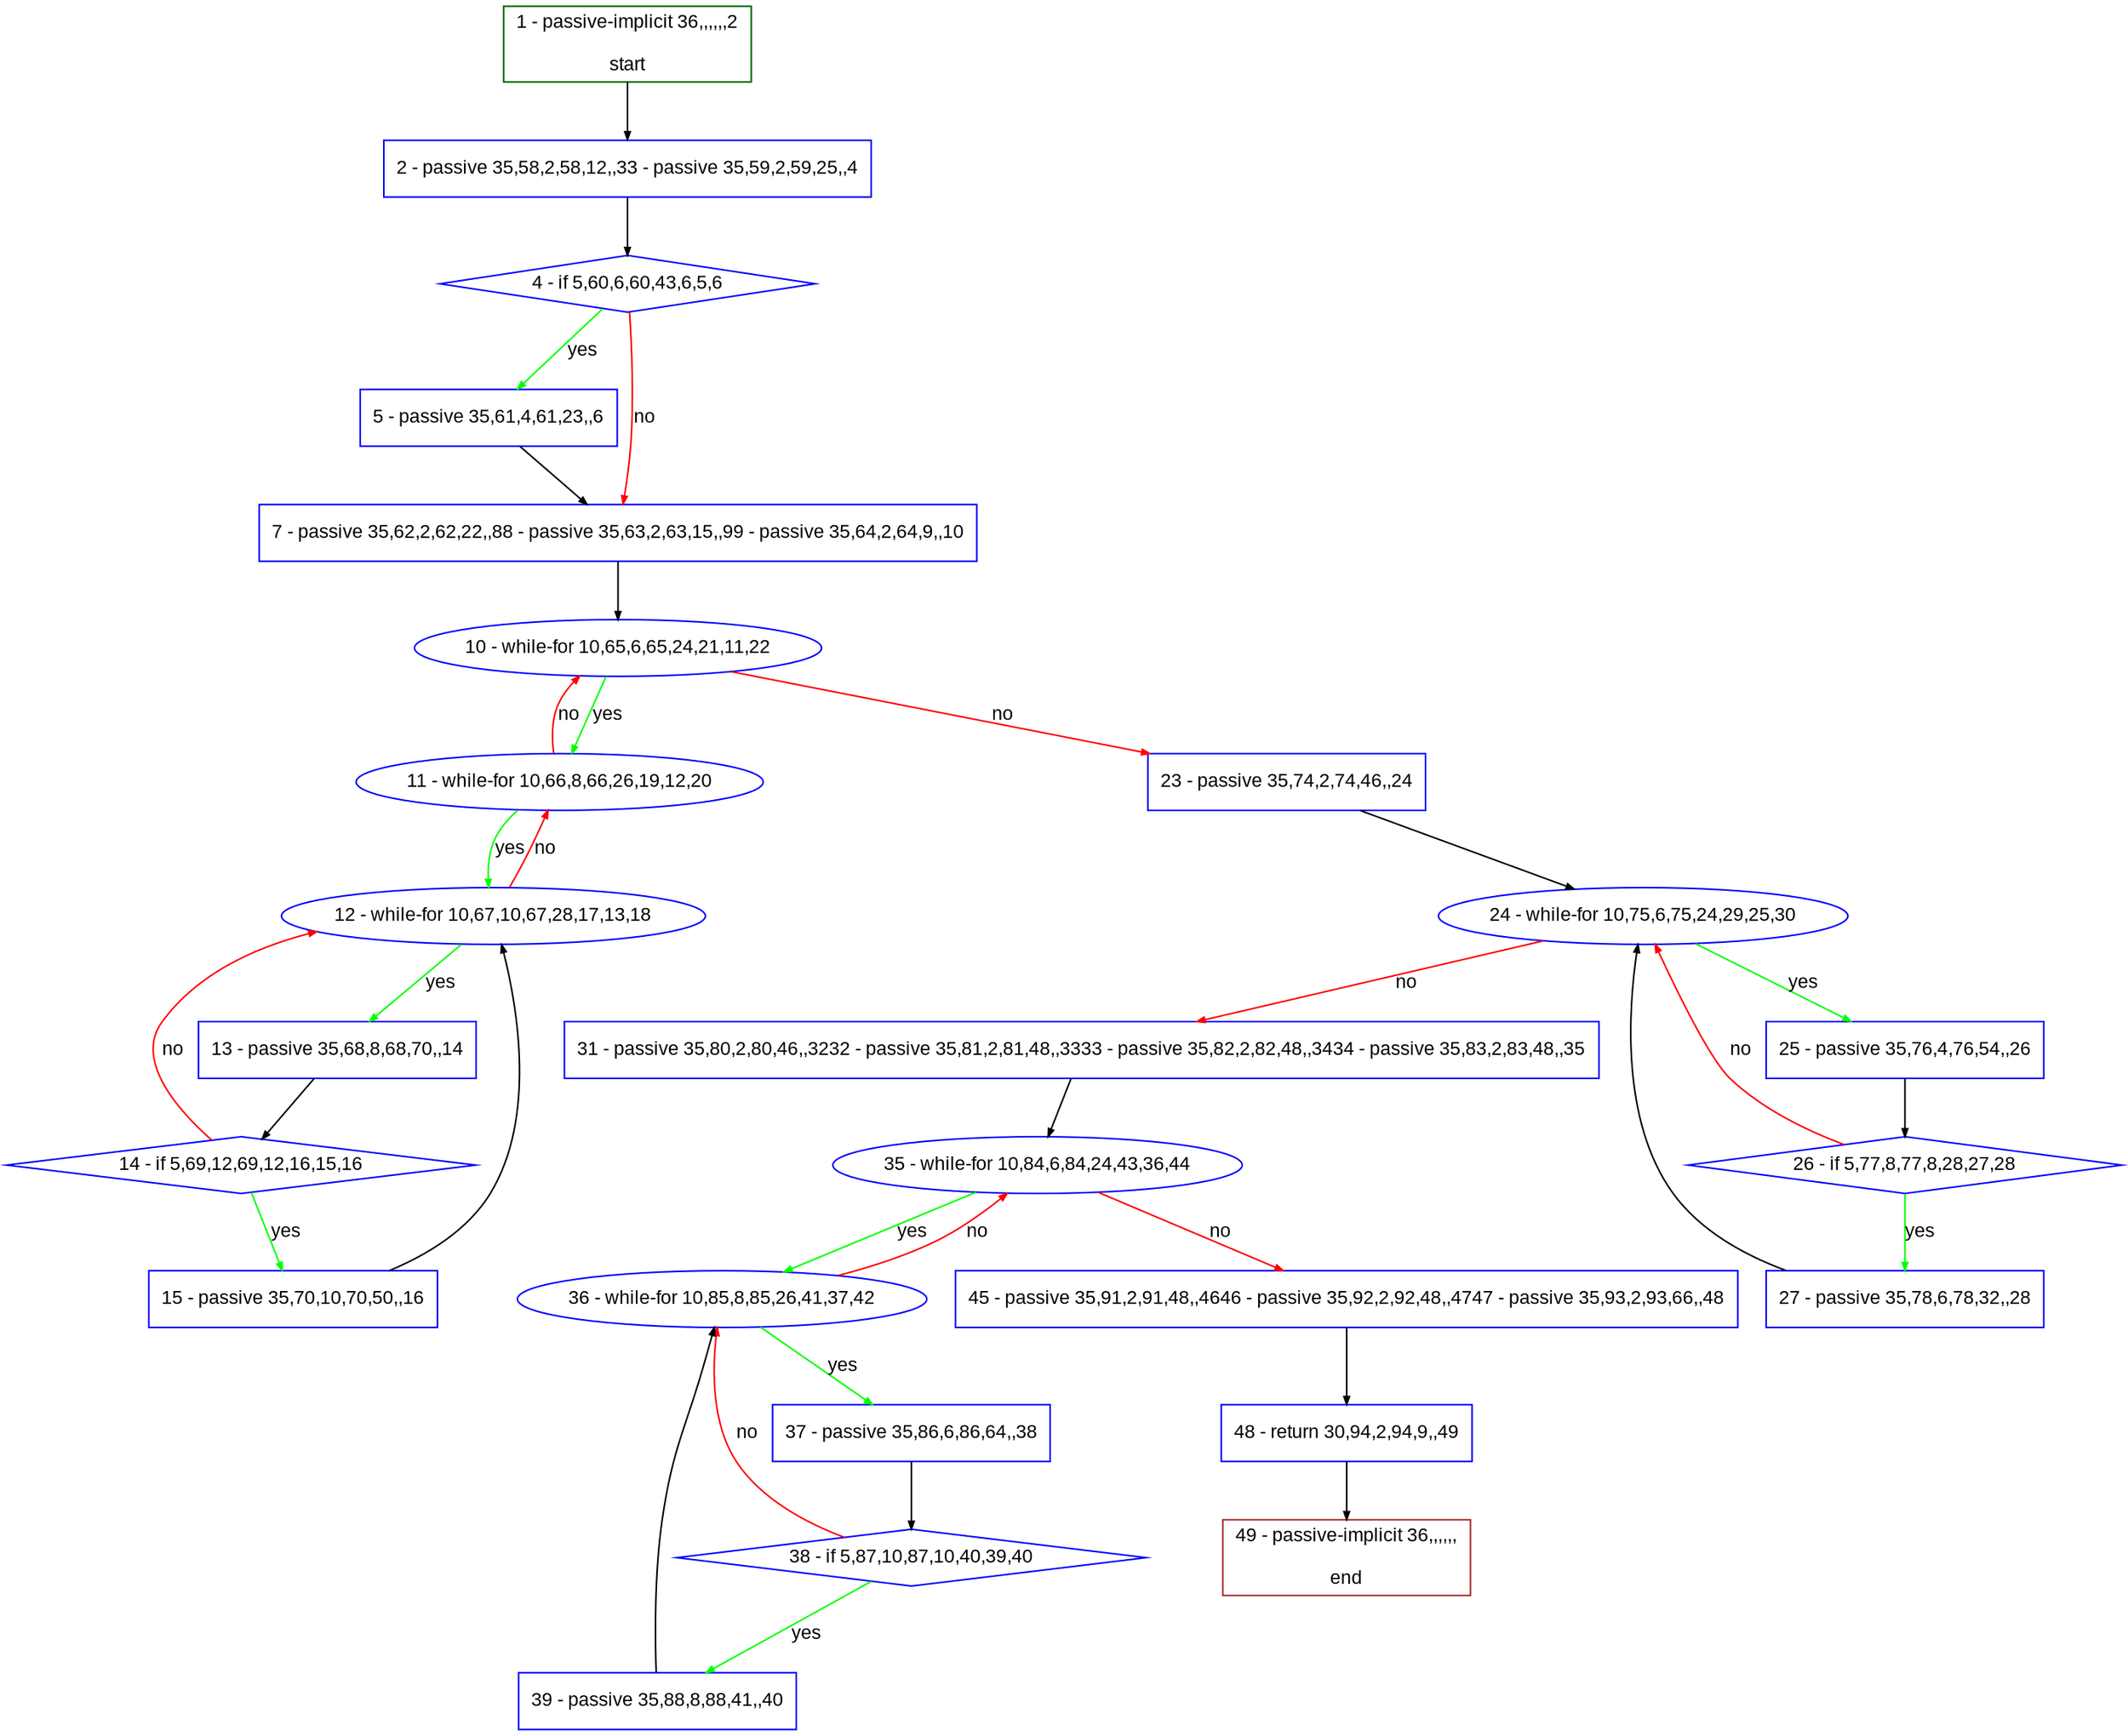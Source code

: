 digraph "" {
  graph [pack="true", label="", fontsize="12", packmode="clust", fontname="Arial", fillcolor="#FFFFCC", bgcolor="white", style="rounded,filled", compound="true"];
  node [node_initialized="no", label="", color="grey", fontsize="12", fillcolor="white", fontname="Arial", style="filled", shape="rectangle", compound="true", fixedsize="false"];
  edge [fontcolor="black", arrowhead="normal", arrowtail="none", arrowsize="0.5", ltail="", label="", color="black", fontsize="12", lhead="", fontname="Arial", dir="forward", compound="true"];
  __N1 [label="2 - passive 35,58,2,58,12,,33 - passive 35,59,2,59,25,,4", color="#0000ff", fillcolor="#ffffff", style="filled", shape="box"];
  __N2 [label="1 - passive-implicit 36,,,,,,2\n\nstart", color="#006400", fillcolor="#ffffff", style="filled", shape="box"];
  __N3 [label="4 - if 5,60,6,60,43,6,5,6", color="#0000ff", fillcolor="#ffffff", style="filled", shape="diamond"];
  __N4 [label="5 - passive 35,61,4,61,23,,6", color="#0000ff", fillcolor="#ffffff", style="filled", shape="box"];
  __N5 [label="7 - passive 35,62,2,62,22,,88 - passive 35,63,2,63,15,,99 - passive 35,64,2,64,9,,10", color="#0000ff", fillcolor="#ffffff", style="filled", shape="box"];
  __N6 [label="10 - while-for 10,65,6,65,24,21,11,22", color="#0000ff", fillcolor="#ffffff", style="filled", shape="oval"];
  __N7 [label="11 - while-for 10,66,8,66,26,19,12,20", color="#0000ff", fillcolor="#ffffff", style="filled", shape="oval"];
  __N8 [label="23 - passive 35,74,2,74,46,,24", color="#0000ff", fillcolor="#ffffff", style="filled", shape="box"];
  __N9 [label="12 - while-for 10,67,10,67,28,17,13,18", color="#0000ff", fillcolor="#ffffff", style="filled", shape="oval"];
  __N10 [label="13 - passive 35,68,8,68,70,,14", color="#0000ff", fillcolor="#ffffff", style="filled", shape="box"];
  __N11 [label="14 - if 5,69,12,69,12,16,15,16", color="#0000ff", fillcolor="#ffffff", style="filled", shape="diamond"];
  __N12 [label="15 - passive 35,70,10,70,50,,16", color="#0000ff", fillcolor="#ffffff", style="filled", shape="box"];
  __N13 [label="24 - while-for 10,75,6,75,24,29,25,30", color="#0000ff", fillcolor="#ffffff", style="filled", shape="oval"];
  __N14 [label="25 - passive 35,76,4,76,54,,26", color="#0000ff", fillcolor="#ffffff", style="filled", shape="box"];
  __N15 [label="31 - passive 35,80,2,80,46,,3232 - passive 35,81,2,81,48,,3333 - passive 35,82,2,82,48,,3434 - passive 35,83,2,83,48,,35", color="#0000ff", fillcolor="#ffffff", style="filled", shape="box"];
  __N16 [label="26 - if 5,77,8,77,8,28,27,28", color="#0000ff", fillcolor="#ffffff", style="filled", shape="diamond"];
  __N17 [label="27 - passive 35,78,6,78,32,,28", color="#0000ff", fillcolor="#ffffff", style="filled", shape="box"];
  __N18 [label="35 - while-for 10,84,6,84,24,43,36,44", color="#0000ff", fillcolor="#ffffff", style="filled", shape="oval"];
  __N19 [label="36 - while-for 10,85,8,85,26,41,37,42", color="#0000ff", fillcolor="#ffffff", style="filled", shape="oval"];
  __N20 [label="45 - passive 35,91,2,91,48,,4646 - passive 35,92,2,92,48,,4747 - passive 35,93,2,93,66,,48", color="#0000ff", fillcolor="#ffffff", style="filled", shape="box"];
  __N21 [label="37 - passive 35,86,6,86,64,,38", color="#0000ff", fillcolor="#ffffff", style="filled", shape="box"];
  __N22 [label="38 - if 5,87,10,87,10,40,39,40", color="#0000ff", fillcolor="#ffffff", style="filled", shape="diamond"];
  __N23 [label="39 - passive 35,88,8,88,41,,40", color="#0000ff", fillcolor="#ffffff", style="filled", shape="box"];
  __N24 [label="48 - return 30,94,2,94,9,,49", color="#0000ff", fillcolor="#ffffff", style="filled", shape="box"];
  __N25 [label="49 - passive-implicit 36,,,,,,\n\nend", color="#a52a2a", fillcolor="#ffffff", style="filled", shape="box"];
  __N2 -> __N1 [arrowhead="normal", arrowtail="none", color="#000000", label="", dir="forward"];
  __N1 -> __N3 [arrowhead="normal", arrowtail="none", color="#000000", label="", dir="forward"];
  __N3 -> __N4 [arrowhead="normal", arrowtail="none", color="#00ff00", label="yes", dir="forward"];
  __N3 -> __N5 [arrowhead="normal", arrowtail="none", color="#ff0000", label="no", dir="forward"];
  __N4 -> __N5 [arrowhead="normal", arrowtail="none", color="#000000", label="", dir="forward"];
  __N5 -> __N6 [arrowhead="normal", arrowtail="none", color="#000000", label="", dir="forward"];
  __N6 -> __N7 [arrowhead="normal", arrowtail="none", color="#00ff00", label="yes", dir="forward"];
  __N7 -> __N6 [arrowhead="normal", arrowtail="none", color="#ff0000", label="no", dir="forward"];
  __N6 -> __N8 [arrowhead="normal", arrowtail="none", color="#ff0000", label="no", dir="forward"];
  __N7 -> __N9 [arrowhead="normal", arrowtail="none", color="#00ff00", label="yes", dir="forward"];
  __N9 -> __N7 [arrowhead="normal", arrowtail="none", color="#ff0000", label="no", dir="forward"];
  __N9 -> __N10 [arrowhead="normal", arrowtail="none", color="#00ff00", label="yes", dir="forward"];
  __N10 -> __N11 [arrowhead="normal", arrowtail="none", color="#000000", label="", dir="forward"];
  __N11 -> __N9 [arrowhead="normal", arrowtail="none", color="#ff0000", label="no", dir="forward"];
  __N11 -> __N12 [arrowhead="normal", arrowtail="none", color="#00ff00", label="yes", dir="forward"];
  __N12 -> __N9 [arrowhead="normal", arrowtail="none", color="#000000", label="", dir="forward"];
  __N8 -> __N13 [arrowhead="normal", arrowtail="none", color="#000000", label="", dir="forward"];
  __N13 -> __N14 [arrowhead="normal", arrowtail="none", color="#00ff00", label="yes", dir="forward"];
  __N13 -> __N15 [arrowhead="normal", arrowtail="none", color="#ff0000", label="no", dir="forward"];
  __N14 -> __N16 [arrowhead="normal", arrowtail="none", color="#000000", label="", dir="forward"];
  __N16 -> __N13 [arrowhead="normal", arrowtail="none", color="#ff0000", label="no", dir="forward"];
  __N16 -> __N17 [arrowhead="normal", arrowtail="none", color="#00ff00", label="yes", dir="forward"];
  __N17 -> __N13 [arrowhead="normal", arrowtail="none", color="#000000", label="", dir="forward"];
  __N15 -> __N18 [arrowhead="normal", arrowtail="none", color="#000000", label="", dir="forward"];
  __N18 -> __N19 [arrowhead="normal", arrowtail="none", color="#00ff00", label="yes", dir="forward"];
  __N19 -> __N18 [arrowhead="normal", arrowtail="none", color="#ff0000", label="no", dir="forward"];
  __N18 -> __N20 [arrowhead="normal", arrowtail="none", color="#ff0000", label="no", dir="forward"];
  __N19 -> __N21 [arrowhead="normal", arrowtail="none", color="#00ff00", label="yes", dir="forward"];
  __N21 -> __N22 [arrowhead="normal", arrowtail="none", color="#000000", label="", dir="forward"];
  __N22 -> __N19 [arrowhead="normal", arrowtail="none", color="#ff0000", label="no", dir="forward"];
  __N22 -> __N23 [arrowhead="normal", arrowtail="none", color="#00ff00", label="yes", dir="forward"];
  __N23 -> __N19 [arrowhead="normal", arrowtail="none", color="#000000", label="", dir="forward"];
  __N20 -> __N24 [arrowhead="normal", arrowtail="none", color="#000000", label="", dir="forward"];
  __N24 -> __N25 [arrowhead="normal", arrowtail="none", color="#000000", label="", dir="forward"];
}
